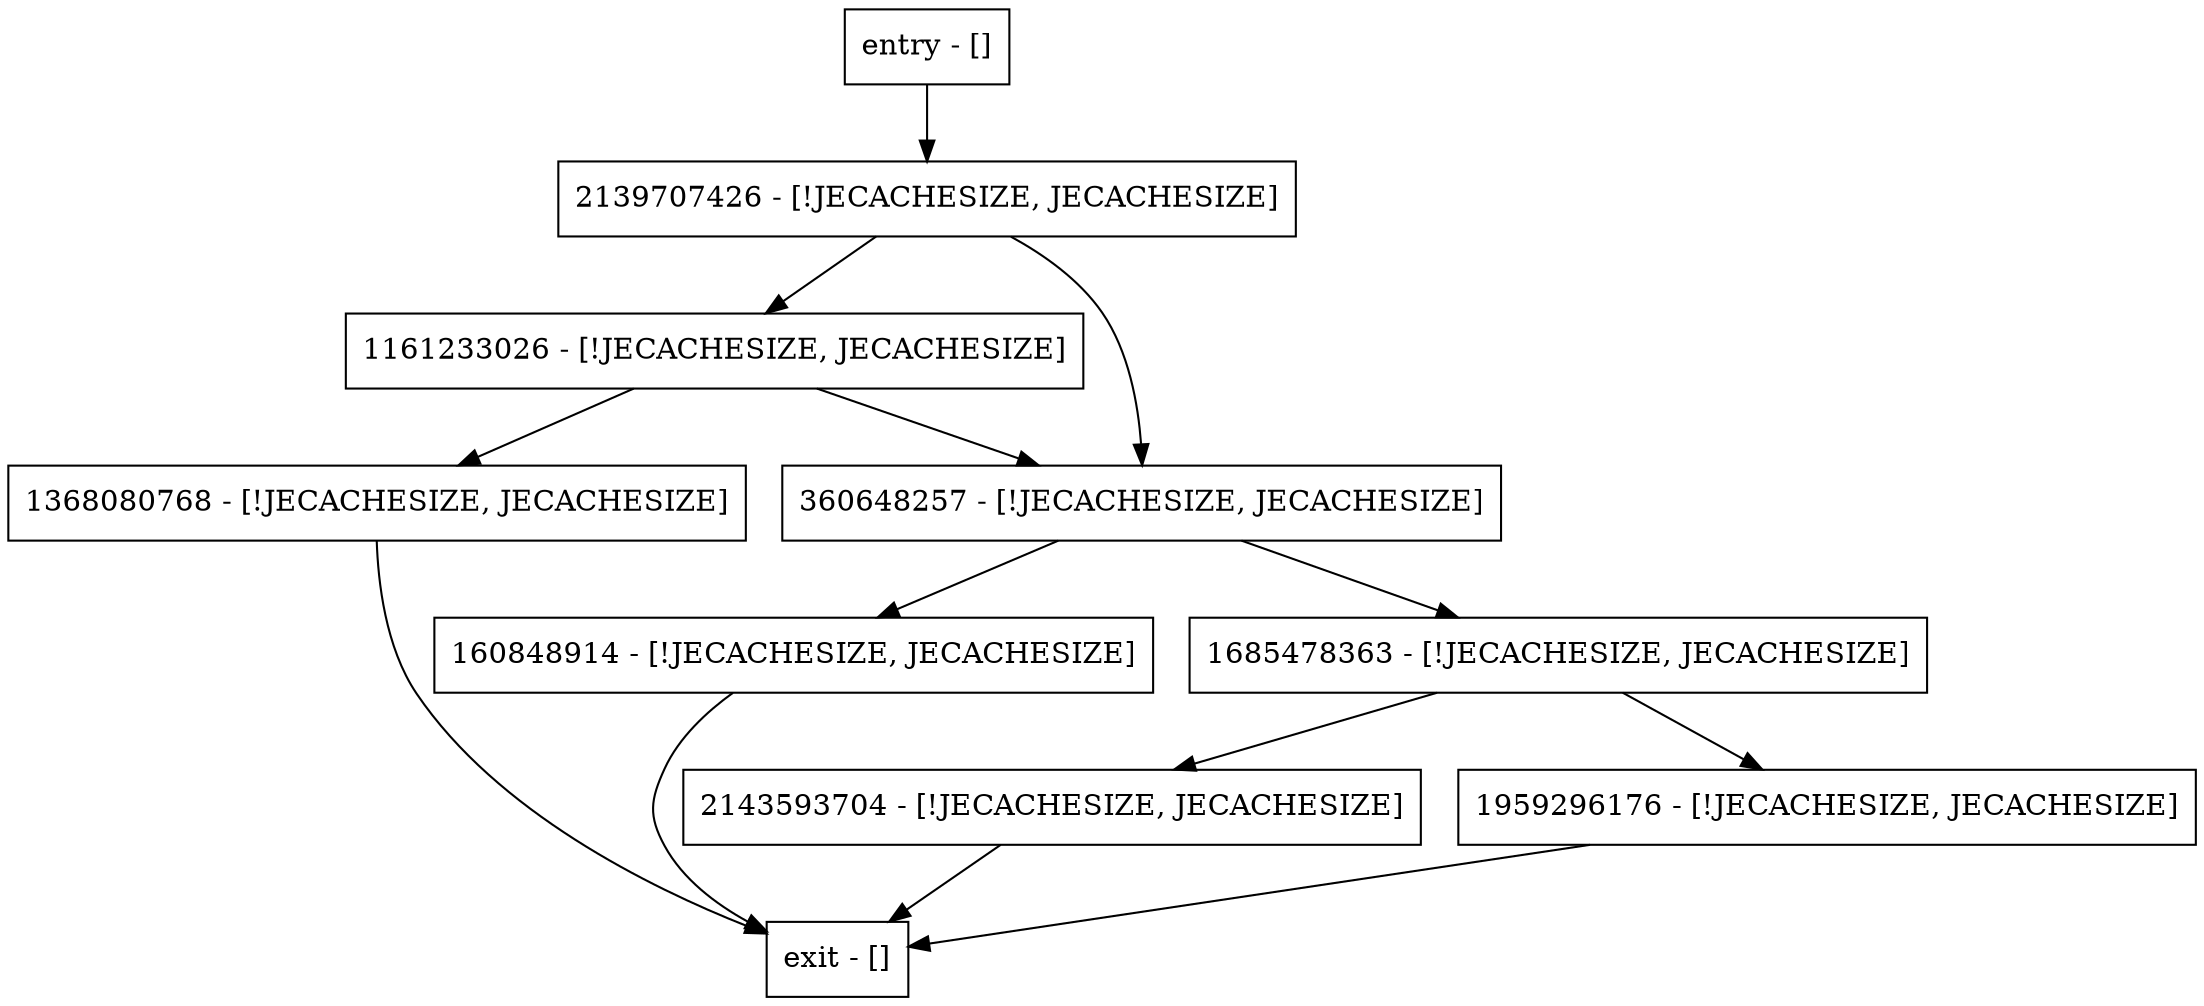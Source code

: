 digraph ensureOffHeapLNsInLRU {
node [shape=record];
entry [label="entry - []"];
exit [label="exit - []"];
160848914 [label="160848914 - [!JECACHESIZE, JECACHESIZE]"];
2143593704 [label="2143593704 - [!JECACHESIZE, JECACHESIZE]"];
1368080768 [label="1368080768 - [!JECACHESIZE, JECACHESIZE]"];
2139707426 [label="2139707426 - [!JECACHESIZE, JECACHESIZE]"];
1959296176 [label="1959296176 - [!JECACHESIZE, JECACHESIZE]"];
1685478363 [label="1685478363 - [!JECACHESIZE, JECACHESIZE]"];
1161233026 [label="1161233026 - [!JECACHESIZE, JECACHESIZE]"];
360648257 [label="360648257 - [!JECACHESIZE, JECACHESIZE]"];
entry;
exit;
entry -> 2139707426;
160848914 -> exit;
2143593704 -> exit;
1368080768 -> exit;
2139707426 -> 1161233026;
2139707426 -> 360648257;
1959296176 -> exit;
1685478363 -> 2143593704;
1685478363 -> 1959296176;
1161233026 -> 1368080768;
1161233026 -> 360648257;
360648257 -> 160848914;
360648257 -> 1685478363;
}
